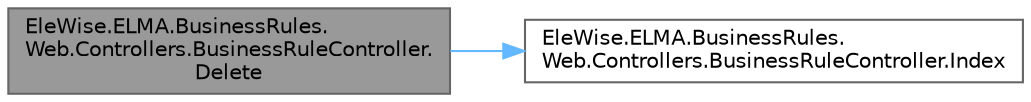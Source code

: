 digraph "EleWise.ELMA.BusinessRules.Web.Controllers.BusinessRuleController.Delete"
{
 // LATEX_PDF_SIZE
  bgcolor="transparent";
  edge [fontname=Helvetica,fontsize=10,labelfontname=Helvetica,labelfontsize=10];
  node [fontname=Helvetica,fontsize=10,shape=box,height=0.2,width=0.4];
  rankdir="LR";
  Node1 [id="Node000001",label="EleWise.ELMA.BusinessRules.\lWeb.Controllers.BusinessRuleController.\lDelete",height=0.2,width=0.4,color="gray40", fillcolor="grey60", style="filled", fontcolor="black",tooltip="Удалить бизнес-правило"];
  Node1 -> Node2 [id="edge1_Node000001_Node000002",color="steelblue1",style="solid",tooltip=" "];
  Node2 [id="Node000002",label="EleWise.ELMA.BusinessRules.\lWeb.Controllers.BusinessRuleController.Index",height=0.2,width=0.4,color="grey40", fillcolor="white", style="filled",URL="$class_ele_wise_1_1_e_l_m_a_1_1_business_rules_1_1_web_1_1_controllers_1_1_business_rule_controller.html#a389e37dcaf7a364f2f8a051118a6c7c1",tooltip="Стартовая страница - дерево бизнес-правил"];
}
